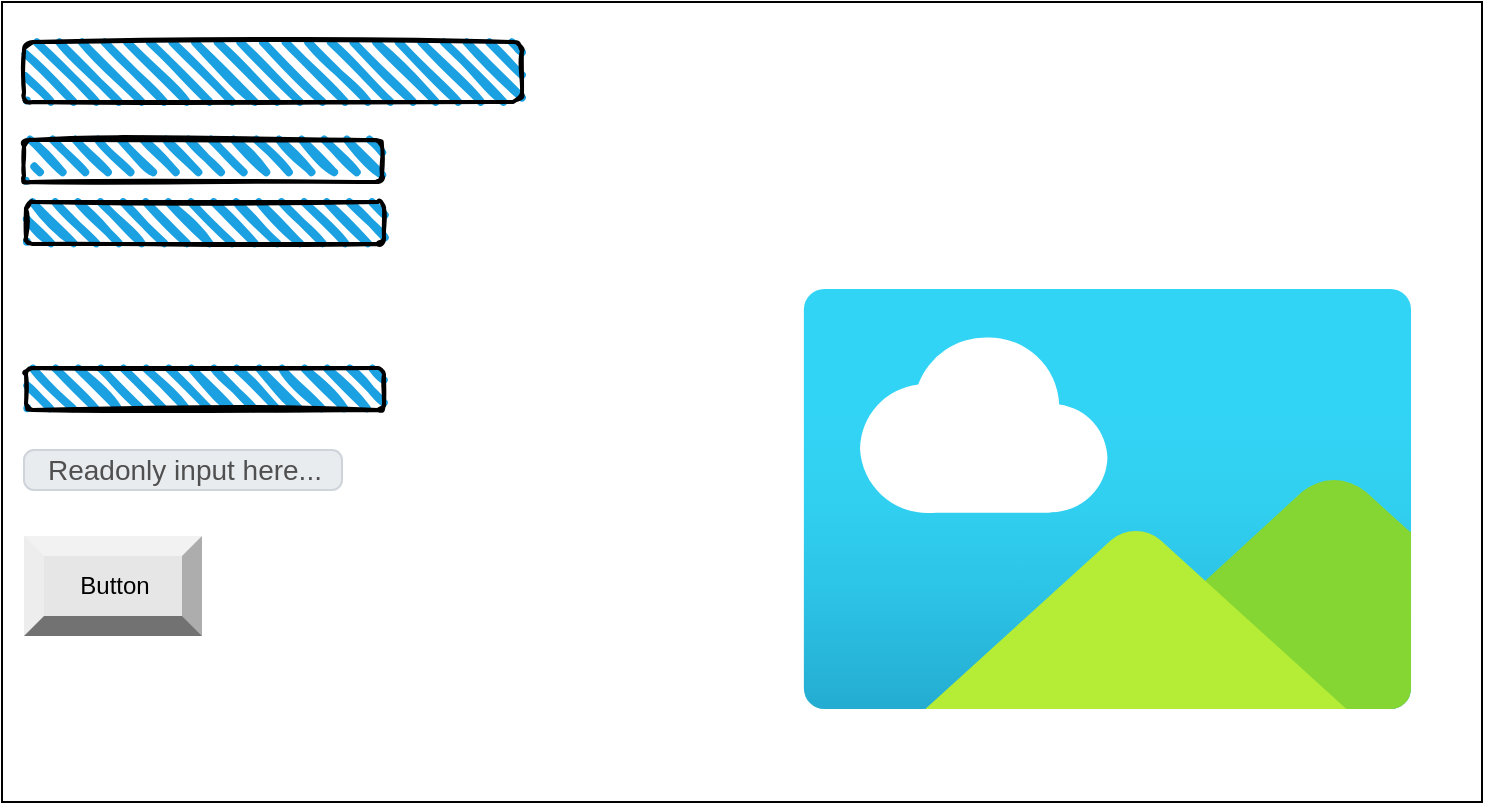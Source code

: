 <mxfile>
    <diagram id="pIaEtrtLPv3HG8r1JEND" name="Page-1">
        <mxGraphModel dx="804" dy="429" grid="1" gridSize="10" guides="1" tooltips="1" connect="1" arrows="1" fold="1" page="1" pageScale="1" pageWidth="850" pageHeight="1100" math="0" shadow="0">
            <root>
                <mxCell id="0"/>
                <mxCell id="1" parent="0"/>
                <mxCell id="6" value="" style="rounded=0;whiteSpace=wrap;html=1;" parent="1" vertex="1">
                    <mxGeometry x="30" y="20" width="740" height="400" as="geometry"/>
                </mxCell>
                <mxCell id="7" value="" style="rounded=1;whiteSpace=wrap;html=1;strokeWidth=2;fillWeight=4;hachureGap=8;hachureAngle=45;fillColor=#1ba1e2;sketch=1;" parent="1" vertex="1">
                    <mxGeometry x="41" y="40" width="249" height="30" as="geometry"/>
                </mxCell>
                <mxCell id="8" value="" style="rounded=1;whiteSpace=wrap;html=1;strokeWidth=2;fillWeight=4;hachureGap=8;hachureAngle=45;fillColor=#1ba1e2;sketch=1;" parent="1" vertex="1">
                    <mxGeometry x="42" y="120" width="179" height="21" as="geometry"/>
                </mxCell>
                <mxCell id="9" value="" style="rounded=1;whiteSpace=wrap;html=1;strokeWidth=2;fillWeight=4;hachureGap=8;hachureAngle=45;fillColor=#1ba1e2;sketch=1;" parent="1" vertex="1">
                    <mxGeometry x="41" y="89" width="179" height="21" as="geometry"/>
                </mxCell>
                <mxCell id="10" value="" style="rounded=1;whiteSpace=wrap;html=1;strokeWidth=2;fillWeight=4;hachureGap=8;hachureAngle=45;fillColor=#1ba1e2;sketch=1;" parent="1" vertex="1">
                    <mxGeometry x="42" y="203" width="179" height="21" as="geometry"/>
                </mxCell>
                <mxCell id="11" value="Readonly input here..." style="html=1;shadow=0;dashed=0;shape=mxgraph.bootstrap.rrect;rSize=5;strokeColor=#CED4DA;strokeWidth=1;fillColor=#E9ECEF;fontColor=#505050;whiteSpace=wrap;align=left;verticalAlign=middle;spacingLeft=10;fontSize=14;" parent="1" vertex="1">
                    <mxGeometry x="41" y="244" width="159" height="20" as="geometry"/>
                </mxCell>
                <mxCell id="14" value="Button" style="labelPosition=center;verticalLabelPosition=middle;align=center;html=1;shape=mxgraph.basic.shaded_button;dx=10;fillColor=#E6E6E6;strokeColor=none;" parent="1" vertex="1">
                    <mxGeometry x="41" y="287" width="89" height="50" as="geometry"/>
                </mxCell>
                <mxCell id="15" value="" style="aspect=fixed;html=1;points=[];align=center;image;fontSize=12;image=img/lib/azure2/general/Image.svg;fillColor=#BA6D07;" parent="1" vertex="1">
                    <mxGeometry x="430" y="163.5" width="305.45" height="210" as="geometry"/>
                </mxCell>
            </root>
        </mxGraphModel>
    </diagram>
    <diagram id="-fr-iil1E21dviMJh3VW" name="Page-2">
        <mxGraphModel dx="804" dy="429" grid="1" gridSize="10" guides="1" tooltips="1" connect="1" arrows="1" fold="1" page="1" pageScale="1" pageWidth="827" pageHeight="1169" math="0" shadow="0">
            <root>
                <mxCell id="OFwYaMvIq-lq6ntXNCll-0"/>
                <mxCell id="OFwYaMvIq-lq6ntXNCll-1" parent="OFwYaMvIq-lq6ntXNCll-0"/>
                <mxCell id="OFwYaMvIq-lq6ntXNCll-2" value="" style="rounded=0;whiteSpace=wrap;html=1;" parent="OFwYaMvIq-lq6ntXNCll-1" vertex="1">
                    <mxGeometry x="30" y="20" width="740" height="400" as="geometry"/>
                </mxCell>
                <mxCell id="OFwYaMvIq-lq6ntXNCll-3" value="" style="rounded=1;whiteSpace=wrap;html=1;strokeWidth=2;fillWeight=4;hachureGap=8;hachureAngle=45;fillColor=#1ba1e2;sketch=1;" parent="OFwYaMvIq-lq6ntXNCll-1" vertex="1">
                    <mxGeometry x="41" y="40" width="249" height="30" as="geometry"/>
                </mxCell>
                <mxCell id="OFwYaMvIq-lq6ntXNCll-4" value="" style="rounded=1;whiteSpace=wrap;html=1;strokeWidth=2;fillWeight=4;hachureGap=8;hachureAngle=45;fillColor=#1ba1e2;sketch=1;" parent="OFwYaMvIq-lq6ntXNCll-1" vertex="1">
                    <mxGeometry x="42" y="120" width="179" height="21" as="geometry"/>
                </mxCell>
                <mxCell id="OFwYaMvIq-lq6ntXNCll-5" value="" style="rounded=1;whiteSpace=wrap;html=1;strokeWidth=2;fillWeight=4;hachureGap=8;hachureAngle=45;fillColor=#1ba1e2;sketch=1;" parent="OFwYaMvIq-lq6ntXNCll-1" vertex="1">
                    <mxGeometry x="41" y="89" width="179" height="21" as="geometry"/>
                </mxCell>
                <mxCell id="OFwYaMvIq-lq6ntXNCll-6" value="" style="rounded=1;whiteSpace=wrap;html=1;strokeWidth=2;fillWeight=4;hachureGap=8;hachureAngle=45;fillColor=#1ba1e2;sketch=1;" parent="OFwYaMvIq-lq6ntXNCll-1" vertex="1">
                    <mxGeometry x="42" y="203" width="179" height="21" as="geometry"/>
                </mxCell>
                <mxCell id="OFwYaMvIq-lq6ntXNCll-7" value="Readonly input here..." style="html=1;shadow=0;dashed=0;shape=mxgraph.bootstrap.rrect;rSize=5;strokeColor=#CED4DA;strokeWidth=1;fillColor=#E9ECEF;fontColor=#505050;whiteSpace=wrap;align=left;verticalAlign=middle;spacingLeft=10;fontSize=14;" parent="OFwYaMvIq-lq6ntXNCll-1" vertex="1">
                    <mxGeometry x="41" y="244" width="159" height="20" as="geometry"/>
                </mxCell>
                <mxCell id="OFwYaMvIq-lq6ntXNCll-8" value="Button" style="labelPosition=center;verticalLabelPosition=middle;align=center;html=1;shape=mxgraph.basic.shaded_button;dx=10;fillColor=#E6E6E6;strokeColor=none;" parent="OFwYaMvIq-lq6ntXNCll-1" vertex="1">
                    <mxGeometry x="41" y="287" width="89" height="50" as="geometry"/>
                </mxCell>
                <mxCell id="OFwYaMvIq-lq6ntXNCll-9" value="" style="aspect=fixed;html=1;points=[];align=center;image;fontSize=12;image=img/lib/azure2/general/Image.svg;fillColor=#BA6D07;" parent="OFwYaMvIq-lq6ntXNCll-1" vertex="1">
                    <mxGeometry x="430" y="163.5" width="305.45" height="210" as="geometry"/>
                </mxCell>
                <mxCell id="OFwYaMvIq-lq6ntXNCll-10" value="" style="rounded=1;whiteSpace=wrap;html=1;strokeWidth=2;fillWeight=4;hachureGap=8;hachureAngle=45;fillColor=#1ba1e2;sketch=1;" parent="OFwYaMvIq-lq6ntXNCll-1" vertex="1">
                    <mxGeometry x="43" y="359" width="179" height="21" as="geometry"/>
                </mxCell>
            </root>
        </mxGraphModel>
    </diagram>
</mxfile>